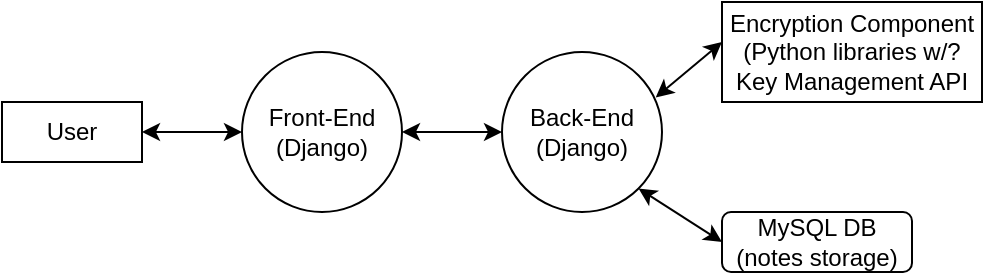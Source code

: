 <mxfile version="26.1.0">
  <diagram name="Page-1" id="7Nf8l2S_lDPoWEnH4mjV">
    <mxGraphModel dx="989" dy="615" grid="1" gridSize="10" guides="1" tooltips="1" connect="1" arrows="1" fold="1" page="1" pageScale="1" pageWidth="850" pageHeight="1100" math="0" shadow="0">
      <root>
        <mxCell id="0" />
        <mxCell id="1" parent="0" />
        <mxCell id="9tOTW7I_PNIuWMnAQGRm-1" value="User" style="rounded=0;whiteSpace=wrap;html=1;" vertex="1" parent="1">
          <mxGeometry x="120" y="70" width="70" height="30" as="geometry" />
        </mxCell>
        <mxCell id="9tOTW7I_PNIuWMnAQGRm-2" value="Front-End&lt;div&gt;(Django)&lt;/div&gt;" style="ellipse;whiteSpace=wrap;html=1;aspect=fixed;" vertex="1" parent="1">
          <mxGeometry x="240" y="45" width="80" height="80" as="geometry" />
        </mxCell>
        <mxCell id="9tOTW7I_PNIuWMnAQGRm-3" value="" style="endArrow=classic;startArrow=classic;html=1;rounded=0;entryX=0;entryY=0.5;entryDx=0;entryDy=0;exitX=1;exitY=0.5;exitDx=0;exitDy=0;" edge="1" parent="1" source="9tOTW7I_PNIuWMnAQGRm-1" target="9tOTW7I_PNIuWMnAQGRm-2">
          <mxGeometry width="50" height="50" relative="1" as="geometry">
            <mxPoint x="90" y="180" as="sourcePoint" />
            <mxPoint x="140" y="130" as="targetPoint" />
          </mxGeometry>
        </mxCell>
        <mxCell id="9tOTW7I_PNIuWMnAQGRm-4" value="Back-End&lt;div&gt;(Django)&lt;/div&gt;" style="ellipse;whiteSpace=wrap;html=1;aspect=fixed;" vertex="1" parent="1">
          <mxGeometry x="370" y="45" width="80" height="80" as="geometry" />
        </mxCell>
        <mxCell id="9tOTW7I_PNIuWMnAQGRm-5" value="" style="endArrow=classic;startArrow=classic;html=1;rounded=0;entryX=0;entryY=0.5;entryDx=0;entryDy=0;exitX=1;exitY=0.5;exitDx=0;exitDy=0;" edge="1" parent="1" source="9tOTW7I_PNIuWMnAQGRm-2" target="9tOTW7I_PNIuWMnAQGRm-4">
          <mxGeometry width="50" height="50" relative="1" as="geometry">
            <mxPoint x="330" y="110" as="sourcePoint" />
            <mxPoint x="380" y="60" as="targetPoint" />
          </mxGeometry>
        </mxCell>
        <mxCell id="9tOTW7I_PNIuWMnAQGRm-8" value="" style="endArrow=classic;startArrow=classic;html=1;rounded=0;entryX=0;entryY=0.5;entryDx=0;entryDy=0;exitX=0.961;exitY=0.284;exitDx=0;exitDy=0;exitPerimeter=0;" edge="1" parent="1" source="9tOTW7I_PNIuWMnAQGRm-4">
          <mxGeometry width="50" height="50" relative="1" as="geometry">
            <mxPoint x="450" y="60" as="sourcePoint" />
            <mxPoint x="480.0" y="40" as="targetPoint" />
          </mxGeometry>
        </mxCell>
        <mxCell id="9tOTW7I_PNIuWMnAQGRm-10" value="" style="endArrow=classic;startArrow=classic;html=1;rounded=0;entryX=0;entryY=0.5;entryDx=0;entryDy=0;exitX=1;exitY=1;exitDx=0;exitDy=0;" edge="1" parent="1" source="9tOTW7I_PNIuWMnAQGRm-4">
          <mxGeometry width="50" height="50" relative="1" as="geometry">
            <mxPoint x="360" y="210" as="sourcePoint" />
            <mxPoint x="480.0" y="140" as="targetPoint" />
          </mxGeometry>
        </mxCell>
        <mxCell id="9tOTW7I_PNIuWMnAQGRm-11" value="MySQL DB&lt;div&gt;(notes storage)&lt;/div&gt;" style="rounded=1;whiteSpace=wrap;html=1;" vertex="1" parent="1">
          <mxGeometry x="480" y="125" width="95" height="30" as="geometry" />
        </mxCell>
        <mxCell id="9tOTW7I_PNIuWMnAQGRm-12" value="Encryption Component (Python libraries w/? Key Management API" style="rounded=0;whiteSpace=wrap;html=1;" vertex="1" parent="1">
          <mxGeometry x="480" y="20" width="130" height="50" as="geometry" />
        </mxCell>
      </root>
    </mxGraphModel>
  </diagram>
</mxfile>
